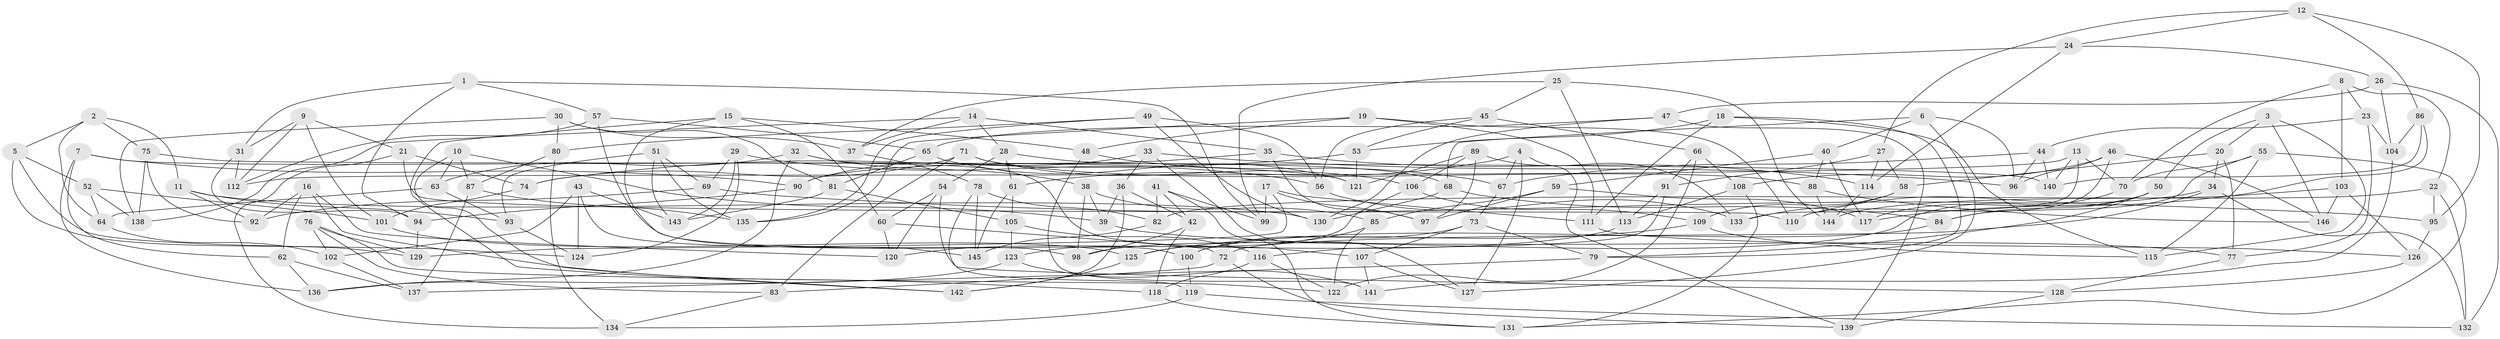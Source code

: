// coarse degree distribution, {4: 0.16279069767441862, 10: 0.09302325581395349, 13: 0.046511627906976744, 6: 0.18604651162790697, 7: 0.09302325581395349, 8: 0.09302325581395349, 9: 0.06976744186046512, 15: 0.023255813953488372, 19: 0.023255813953488372, 5: 0.16279069767441862, 12: 0.023255813953488372, 14: 0.023255813953488372}
// Generated by graph-tools (version 1.1) at 2025/20/03/04/25 18:20:42]
// undirected, 146 vertices, 292 edges
graph export_dot {
graph [start="1"]
  node [color=gray90,style=filled];
  1;
  2;
  3;
  4;
  5;
  6;
  7;
  8;
  9;
  10;
  11;
  12;
  13;
  14;
  15;
  16;
  17;
  18;
  19;
  20;
  21;
  22;
  23;
  24;
  25;
  26;
  27;
  28;
  29;
  30;
  31;
  32;
  33;
  34;
  35;
  36;
  37;
  38;
  39;
  40;
  41;
  42;
  43;
  44;
  45;
  46;
  47;
  48;
  49;
  50;
  51;
  52;
  53;
  54;
  55;
  56;
  57;
  58;
  59;
  60;
  61;
  62;
  63;
  64;
  65;
  66;
  67;
  68;
  69;
  70;
  71;
  72;
  73;
  74;
  75;
  76;
  77;
  78;
  79;
  80;
  81;
  82;
  83;
  84;
  85;
  86;
  87;
  88;
  89;
  90;
  91;
  92;
  93;
  94;
  95;
  96;
  97;
  98;
  99;
  100;
  101;
  102;
  103;
  104;
  105;
  106;
  107;
  108;
  109;
  110;
  111;
  112;
  113;
  114;
  115;
  116;
  117;
  118;
  119;
  120;
  121;
  122;
  123;
  124;
  125;
  126;
  127;
  128;
  129;
  130;
  131;
  132;
  133;
  134;
  135;
  136;
  137;
  138;
  139;
  140;
  141;
  142;
  143;
  144;
  145;
  146;
  1 -- 31;
  1 -- 57;
  1 -- 94;
  1 -- 99;
  2 -- 75;
  2 -- 64;
  2 -- 11;
  2 -- 5;
  3 -- 20;
  3 -- 115;
  3 -- 50;
  3 -- 146;
  4 -- 139;
  4 -- 127;
  4 -- 61;
  4 -- 67;
  5 -- 129;
  5 -- 52;
  5 -- 124;
  6 -- 40;
  6 -- 68;
  6 -- 96;
  6 -- 127;
  7 -- 136;
  7 -- 121;
  7 -- 62;
  7 -- 90;
  8 -- 22;
  8 -- 103;
  8 -- 23;
  8 -- 70;
  9 -- 101;
  9 -- 112;
  9 -- 31;
  9 -- 21;
  10 -- 87;
  10 -- 142;
  10 -- 63;
  10 -- 39;
  11 -- 93;
  11 -- 130;
  11 -- 92;
  12 -- 95;
  12 -- 86;
  12 -- 27;
  12 -- 24;
  13 -- 133;
  13 -- 70;
  13 -- 140;
  13 -- 112;
  14 -- 37;
  14 -- 35;
  14 -- 28;
  14 -- 138;
  15 -- 142;
  15 -- 145;
  15 -- 60;
  15 -- 48;
  16 -- 62;
  16 -- 120;
  16 -- 92;
  16 -- 118;
  17 -- 129;
  17 -- 97;
  17 -- 99;
  17 -- 111;
  18 -- 111;
  18 -- 79;
  18 -- 53;
  18 -- 115;
  19 -- 110;
  19 -- 111;
  19 -- 135;
  19 -- 48;
  20 -- 77;
  20 -- 34;
  20 -- 58;
  21 -- 74;
  21 -- 110;
  21 -- 134;
  22 -- 95;
  22 -- 132;
  22 -- 82;
  23 -- 77;
  23 -- 44;
  23 -- 104;
  24 -- 114;
  24 -- 99;
  24 -- 26;
  25 -- 37;
  25 -- 144;
  25 -- 45;
  25 -- 113;
  26 -- 47;
  26 -- 104;
  26 -- 132;
  27 -- 114;
  27 -- 58;
  27 -- 91;
  28 -- 68;
  28 -- 54;
  28 -- 61;
  29 -- 124;
  29 -- 143;
  29 -- 56;
  29 -- 69;
  30 -- 81;
  30 -- 138;
  30 -- 80;
  30 -- 37;
  31 -- 94;
  31 -- 112;
  32 -- 38;
  32 -- 63;
  32 -- 136;
  32 -- 107;
  33 -- 90;
  33 -- 36;
  33 -- 96;
  33 -- 127;
  34 -- 132;
  34 -- 110;
  34 -- 72;
  35 -- 90;
  35 -- 114;
  35 -- 97;
  36 -- 39;
  36 -- 142;
  36 -- 42;
  37 -- 78;
  38 -- 39;
  38 -- 98;
  38 -- 85;
  39 -- 77;
  40 -- 88;
  40 -- 59;
  40 -- 117;
  41 -- 82;
  41 -- 42;
  41 -- 131;
  41 -- 99;
  42 -- 98;
  42 -- 118;
  43 -- 143;
  43 -- 124;
  43 -- 98;
  43 -- 102;
  44 -- 140;
  44 -- 67;
  44 -- 96;
  45 -- 56;
  45 -- 53;
  45 -- 66;
  46 -- 110;
  46 -- 146;
  46 -- 108;
  46 -- 96;
  47 -- 139;
  47 -- 130;
  47 -- 65;
  48 -- 67;
  48 -- 141;
  49 -- 56;
  49 -- 130;
  49 -- 80;
  49 -- 135;
  50 -- 84;
  50 -- 79;
  50 -- 98;
  51 -- 69;
  51 -- 143;
  51 -- 135;
  51 -- 93;
  52 -- 138;
  52 -- 64;
  52 -- 101;
  53 -- 121;
  53 -- 74;
  54 -- 60;
  54 -- 120;
  54 -- 128;
  55 -- 131;
  55 -- 70;
  55 -- 115;
  55 -- 84;
  56 -- 133;
  57 -- 100;
  57 -- 65;
  57 -- 112;
  58 -- 109;
  58 -- 133;
  59 -- 117;
  59 -- 97;
  59 -- 85;
  60 -- 72;
  60 -- 120;
  61 -- 145;
  61 -- 105;
  62 -- 137;
  62 -- 136;
  63 -- 93;
  63 -- 64;
  64 -- 102;
  65 -- 121;
  65 -- 81;
  66 -- 122;
  66 -- 91;
  66 -- 108;
  67 -- 73;
  68 -- 130;
  68 -- 84;
  69 -- 92;
  69 -- 95;
  70 -- 117;
  71 -- 88;
  71 -- 74;
  71 -- 83;
  71 -- 106;
  72 -- 139;
  72 -- 83;
  73 -- 107;
  73 -- 79;
  73 -- 100;
  74 -- 101;
  75 -- 140;
  75 -- 138;
  75 -- 92;
  76 -- 122;
  76 -- 129;
  76 -- 102;
  76 -- 83;
  77 -- 128;
  78 -- 145;
  78 -- 82;
  78 -- 119;
  79 -- 137;
  80 -- 134;
  80 -- 87;
  81 -- 105;
  81 -- 143;
  82 -- 145;
  83 -- 134;
  84 -- 100;
  85 -- 122;
  85 -- 125;
  86 -- 104;
  86 -- 140;
  86 -- 117;
  87 -- 137;
  87 -- 135;
  88 -- 144;
  88 -- 146;
  89 -- 121;
  89 -- 97;
  89 -- 133;
  89 -- 106;
  90 -- 94;
  91 -- 116;
  91 -- 113;
  93 -- 124;
  94 -- 129;
  95 -- 126;
  100 -- 119;
  101 -- 125;
  102 -- 137;
  103 -- 126;
  103 -- 146;
  103 -- 144;
  104 -- 141;
  105 -- 116;
  105 -- 123;
  106 -- 123;
  106 -- 109;
  107 -- 141;
  107 -- 127;
  108 -- 113;
  108 -- 131;
  109 -- 125;
  109 -- 115;
  111 -- 126;
  113 -- 120;
  114 -- 144;
  116 -- 122;
  116 -- 118;
  118 -- 131;
  119 -- 132;
  119 -- 134;
  123 -- 136;
  123 -- 141;
  125 -- 142;
  126 -- 128;
  128 -- 139;
}
